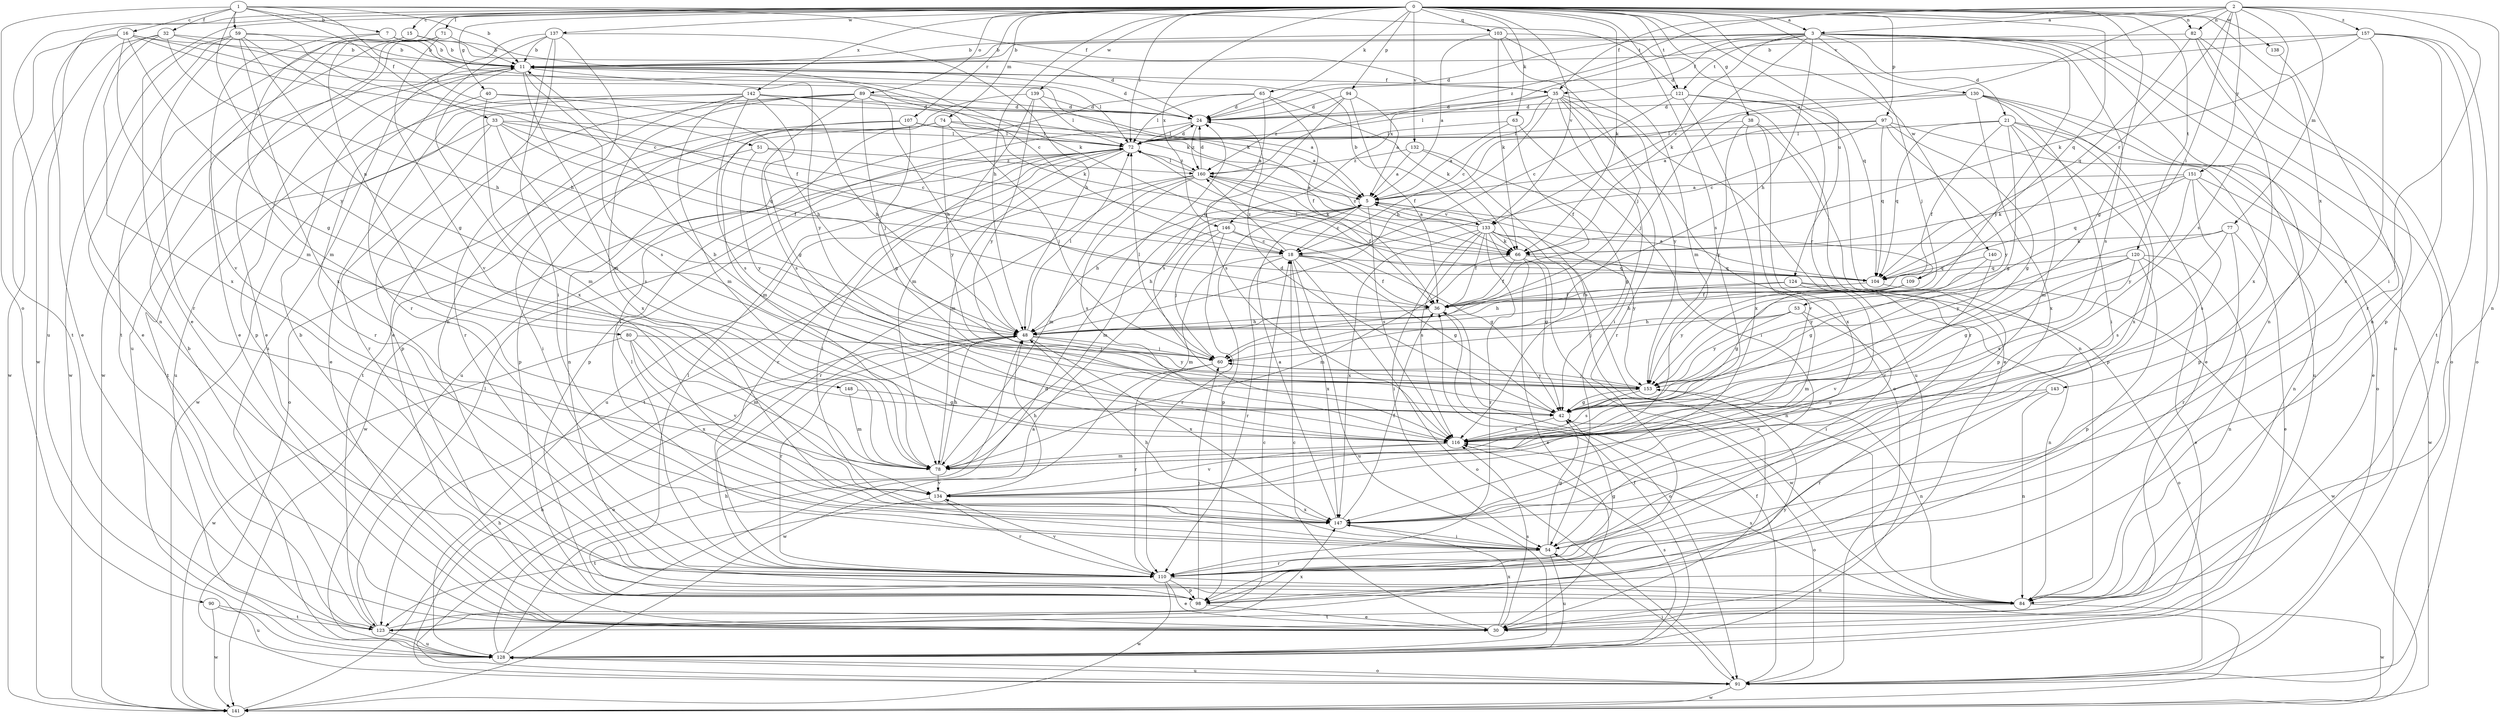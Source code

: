 strict digraph  {
0;
1;
2;
3;
5;
7;
11;
15;
16;
18;
21;
24;
30;
32;
33;
35;
36;
38;
40;
42;
48;
51;
53;
54;
59;
60;
63;
65;
66;
71;
72;
74;
77;
78;
80;
82;
84;
89;
90;
91;
94;
97;
98;
103;
104;
107;
109;
110;
116;
120;
121;
123;
124;
128;
130;
132;
133;
134;
137;
138;
139;
140;
141;
142;
143;
146;
147;
148;
151;
153;
157;
160;
0 -> 3  [label=a];
0 -> 15  [label=c];
0 -> 30  [label=e];
0 -> 38  [label=g];
0 -> 40  [label=g];
0 -> 42  [label=g];
0 -> 48  [label=h];
0 -> 63  [label=k];
0 -> 65  [label=k];
0 -> 66  [label=k];
0 -> 71  [label=l];
0 -> 72  [label=l];
0 -> 74  [label=m];
0 -> 80  [label=n];
0 -> 82  [label=n];
0 -> 89  [label=o];
0 -> 94  [label=p];
0 -> 97  [label=p];
0 -> 103  [label=q];
0 -> 104  [label=q];
0 -> 107  [label=r];
0 -> 116  [label=s];
0 -> 120  [label=t];
0 -> 121  [label=t];
0 -> 124  [label=u];
0 -> 128  [label=u];
0 -> 130  [label=v];
0 -> 132  [label=v];
0 -> 133  [label=v];
0 -> 137  [label=w];
0 -> 138  [label=w];
0 -> 139  [label=w];
0 -> 140  [label=w];
0 -> 141  [label=w];
0 -> 142  [label=x];
0 -> 143  [label=x];
0 -> 146  [label=x];
1 -> 7  [label=b];
1 -> 11  [label=b];
1 -> 16  [label=c];
1 -> 32  [label=f];
1 -> 33  [label=f];
1 -> 35  [label=f];
1 -> 51  [label=i];
1 -> 59  [label=j];
1 -> 90  [label=o];
1 -> 121  [label=t];
1 -> 148  [label=y];
2 -> 3  [label=a];
2 -> 5  [label=a];
2 -> 35  [label=f];
2 -> 53  [label=i];
2 -> 54  [label=i];
2 -> 77  [label=m];
2 -> 82  [label=n];
2 -> 84  [label=n];
2 -> 109  [label=r];
2 -> 116  [label=s];
2 -> 151  [label=y];
2 -> 157  [label=z];
2 -> 160  [label=z];
3 -> 11  [label=b];
3 -> 21  [label=d];
3 -> 24  [label=d];
3 -> 35  [label=f];
3 -> 48  [label=h];
3 -> 60  [label=j];
3 -> 66  [label=k];
3 -> 84  [label=n];
3 -> 91  [label=o];
3 -> 116  [label=s];
3 -> 121  [label=t];
3 -> 128  [label=u];
3 -> 133  [label=v];
3 -> 146  [label=x];
3 -> 153  [label=y];
5 -> 18  [label=c];
5 -> 48  [label=h];
5 -> 78  [label=m];
5 -> 98  [label=p];
5 -> 109  [label=r];
5 -> 116  [label=s];
5 -> 133  [label=v];
7 -> 11  [label=b];
7 -> 24  [label=d];
7 -> 66  [label=k];
7 -> 78  [label=m];
7 -> 134  [label=v];
11 -> 24  [label=d];
11 -> 35  [label=f];
11 -> 72  [label=l];
11 -> 78  [label=m];
11 -> 98  [label=p];
11 -> 116  [label=s];
11 -> 147  [label=x];
11 -> 153  [label=y];
15 -> 11  [label=b];
15 -> 18  [label=c];
15 -> 30  [label=e];
15 -> 123  [label=t];
16 -> 11  [label=b];
16 -> 18  [label=c];
16 -> 30  [label=e];
16 -> 42  [label=g];
16 -> 66  [label=k];
16 -> 78  [label=m];
16 -> 123  [label=t];
18 -> 36  [label=f];
18 -> 42  [label=g];
18 -> 78  [label=m];
18 -> 91  [label=o];
18 -> 104  [label=q];
18 -> 110  [label=r];
18 -> 128  [label=u];
18 -> 147  [label=x];
18 -> 160  [label=z];
21 -> 30  [label=e];
21 -> 36  [label=f];
21 -> 42  [label=g];
21 -> 72  [label=l];
21 -> 78  [label=m];
21 -> 98  [label=p];
21 -> 104  [label=q];
21 -> 147  [label=x];
24 -> 72  [label=l];
24 -> 98  [label=p];
24 -> 160  [label=z];
30 -> 18  [label=c];
30 -> 116  [label=s];
30 -> 147  [label=x];
32 -> 11  [label=b];
32 -> 48  [label=h];
32 -> 66  [label=k];
32 -> 84  [label=n];
32 -> 141  [label=w];
32 -> 147  [label=x];
33 -> 18  [label=c];
33 -> 36  [label=f];
33 -> 72  [label=l];
33 -> 104  [label=q];
33 -> 110  [label=r];
33 -> 116  [label=s];
33 -> 123  [label=t];
35 -> 18  [label=c];
35 -> 24  [label=d];
35 -> 48  [label=h];
35 -> 54  [label=i];
35 -> 72  [label=l];
35 -> 91  [label=o];
35 -> 110  [label=r];
35 -> 128  [label=u];
35 -> 153  [label=y];
36 -> 48  [label=h];
36 -> 91  [label=o];
38 -> 72  [label=l];
38 -> 98  [label=p];
38 -> 134  [label=v];
38 -> 147  [label=x];
38 -> 153  [label=y];
40 -> 24  [label=d];
40 -> 48  [label=h];
40 -> 78  [label=m];
40 -> 110  [label=r];
42 -> 24  [label=d];
42 -> 91  [label=o];
42 -> 116  [label=s];
48 -> 60  [label=j];
48 -> 72  [label=l];
48 -> 91  [label=o];
48 -> 110  [label=r];
48 -> 147  [label=x];
48 -> 153  [label=y];
51 -> 54  [label=i];
51 -> 104  [label=q];
51 -> 153  [label=y];
51 -> 160  [label=z];
53 -> 48  [label=h];
53 -> 54  [label=i];
53 -> 60  [label=j];
53 -> 78  [label=m];
53 -> 153  [label=y];
54 -> 42  [label=g];
54 -> 48  [label=h];
54 -> 110  [label=r];
54 -> 128  [label=u];
59 -> 11  [label=b];
59 -> 30  [label=e];
59 -> 36  [label=f];
59 -> 42  [label=g];
59 -> 48  [label=h];
59 -> 110  [label=r];
59 -> 141  [label=w];
59 -> 147  [label=x];
60 -> 72  [label=l];
60 -> 110  [label=r];
60 -> 141  [label=w];
60 -> 153  [label=y];
63 -> 5  [label=a];
63 -> 36  [label=f];
63 -> 54  [label=i];
63 -> 72  [label=l];
65 -> 24  [label=d];
65 -> 36  [label=f];
65 -> 66  [label=k];
65 -> 72  [label=l];
65 -> 116  [label=s];
65 -> 128  [label=u];
66 -> 30  [label=e];
66 -> 36  [label=f];
66 -> 78  [label=m];
66 -> 104  [label=q];
66 -> 141  [label=w];
71 -> 11  [label=b];
71 -> 30  [label=e];
71 -> 128  [label=u];
71 -> 134  [label=v];
71 -> 141  [label=w];
72 -> 24  [label=d];
72 -> 54  [label=i];
72 -> 78  [label=m];
72 -> 110  [label=r];
72 -> 128  [label=u];
72 -> 141  [label=w];
72 -> 160  [label=z];
74 -> 5  [label=a];
74 -> 60  [label=j];
74 -> 72  [label=l];
74 -> 84  [label=n];
74 -> 91  [label=o];
74 -> 123  [label=t];
74 -> 153  [label=y];
77 -> 30  [label=e];
77 -> 66  [label=k];
77 -> 110  [label=r];
77 -> 116  [label=s];
77 -> 153  [label=y];
78 -> 48  [label=h];
78 -> 134  [label=v];
80 -> 60  [label=j];
80 -> 78  [label=m];
80 -> 134  [label=v];
80 -> 141  [label=w];
80 -> 147  [label=x];
82 -> 11  [label=b];
82 -> 84  [label=n];
82 -> 91  [label=o];
82 -> 104  [label=q];
82 -> 147  [label=x];
84 -> 116  [label=s];
84 -> 123  [label=t];
84 -> 141  [label=w];
89 -> 5  [label=a];
89 -> 24  [label=d];
89 -> 48  [label=h];
89 -> 60  [label=j];
89 -> 98  [label=p];
89 -> 116  [label=s];
89 -> 141  [label=w];
89 -> 147  [label=x];
90 -> 123  [label=t];
90 -> 128  [label=u];
90 -> 141  [label=w];
91 -> 36  [label=f];
91 -> 48  [label=h];
91 -> 54  [label=i];
91 -> 128  [label=u];
91 -> 141  [label=w];
94 -> 5  [label=a];
94 -> 24  [label=d];
94 -> 36  [label=f];
94 -> 116  [label=s];
94 -> 160  [label=z];
97 -> 5  [label=a];
97 -> 18  [label=c];
97 -> 42  [label=g];
97 -> 72  [label=l];
97 -> 98  [label=p];
97 -> 104  [label=q];
97 -> 153  [label=y];
98 -> 11  [label=b];
98 -> 30  [label=e];
98 -> 60  [label=j];
98 -> 72  [label=l];
103 -> 5  [label=a];
103 -> 11  [label=b];
103 -> 60  [label=j];
103 -> 66  [label=k];
103 -> 78  [label=m];
103 -> 104  [label=q];
104 -> 5  [label=a];
104 -> 36  [label=f];
104 -> 72  [label=l];
104 -> 141  [label=w];
107 -> 5  [label=a];
107 -> 42  [label=g];
107 -> 72  [label=l];
107 -> 78  [label=m];
107 -> 98  [label=p];
109 -> 36  [label=f];
109 -> 42  [label=g];
109 -> 48  [label=h];
109 -> 153  [label=y];
110 -> 30  [label=e];
110 -> 42  [label=g];
110 -> 72  [label=l];
110 -> 84  [label=n];
110 -> 98  [label=p];
110 -> 134  [label=v];
110 -> 141  [label=w];
116 -> 11  [label=b];
116 -> 78  [label=m];
116 -> 134  [label=v];
120 -> 30  [label=e];
120 -> 42  [label=g];
120 -> 84  [label=n];
120 -> 98  [label=p];
120 -> 104  [label=q];
120 -> 116  [label=s];
120 -> 153  [label=y];
121 -> 18  [label=c];
121 -> 24  [label=d];
121 -> 30  [label=e];
121 -> 84  [label=n];
121 -> 110  [label=r];
121 -> 147  [label=x];
123 -> 11  [label=b];
123 -> 18  [label=c];
123 -> 72  [label=l];
123 -> 128  [label=u];
123 -> 147  [label=x];
123 -> 153  [label=y];
124 -> 36  [label=f];
124 -> 48  [label=h];
124 -> 84  [label=n];
124 -> 91  [label=o];
124 -> 134  [label=v];
128 -> 5  [label=a];
128 -> 24  [label=d];
128 -> 36  [label=f];
128 -> 48  [label=h];
128 -> 91  [label=o];
128 -> 116  [label=s];
130 -> 24  [label=d];
130 -> 30  [label=e];
130 -> 54  [label=i];
130 -> 60  [label=j];
130 -> 91  [label=o];
130 -> 128  [label=u];
130 -> 147  [label=x];
132 -> 5  [label=a];
132 -> 42  [label=g];
132 -> 116  [label=s];
132 -> 160  [label=z];
133 -> 5  [label=a];
133 -> 11  [label=b];
133 -> 30  [label=e];
133 -> 36  [label=f];
133 -> 42  [label=g];
133 -> 54  [label=i];
133 -> 66  [label=k];
133 -> 84  [label=n];
133 -> 110  [label=r];
133 -> 116  [label=s];
133 -> 147  [label=x];
133 -> 153  [label=y];
133 -> 160  [label=z];
134 -> 48  [label=h];
134 -> 110  [label=r];
134 -> 123  [label=t];
134 -> 147  [label=x];
137 -> 11  [label=b];
137 -> 30  [label=e];
137 -> 48  [label=h];
137 -> 54  [label=i];
137 -> 84  [label=n];
137 -> 110  [label=r];
137 -> 128  [label=u];
138 -> 110  [label=r];
139 -> 24  [label=d];
139 -> 54  [label=i];
139 -> 72  [label=l];
139 -> 78  [label=m];
139 -> 153  [label=y];
140 -> 42  [label=g];
140 -> 104  [label=q];
140 -> 134  [label=v];
141 -> 48  [label=h];
142 -> 24  [label=d];
142 -> 30  [label=e];
142 -> 42  [label=g];
142 -> 48  [label=h];
142 -> 66  [label=k];
142 -> 78  [label=m];
142 -> 110  [label=r];
142 -> 116  [label=s];
142 -> 128  [label=u];
143 -> 42  [label=g];
143 -> 84  [label=n];
143 -> 110  [label=r];
146 -> 18  [label=c];
146 -> 42  [label=g];
146 -> 48  [label=h];
146 -> 60  [label=j];
146 -> 110  [label=r];
147 -> 5  [label=a];
147 -> 36  [label=f];
147 -> 54  [label=i];
148 -> 42  [label=g];
148 -> 78  [label=m];
151 -> 5  [label=a];
151 -> 66  [label=k];
151 -> 84  [label=n];
151 -> 104  [label=q];
151 -> 116  [label=s];
151 -> 141  [label=w];
151 -> 153  [label=y];
153 -> 42  [label=g];
153 -> 60  [label=j];
153 -> 84  [label=n];
153 -> 116  [label=s];
157 -> 11  [label=b];
157 -> 24  [label=d];
157 -> 66  [label=k];
157 -> 91  [label=o];
157 -> 98  [label=p];
157 -> 123  [label=t];
157 -> 147  [label=x];
160 -> 5  [label=a];
160 -> 24  [label=d];
160 -> 36  [label=f];
160 -> 66  [label=k];
160 -> 72  [label=l];
160 -> 78  [label=m];
160 -> 110  [label=r];
160 -> 116  [label=s];
160 -> 123  [label=t];
}
